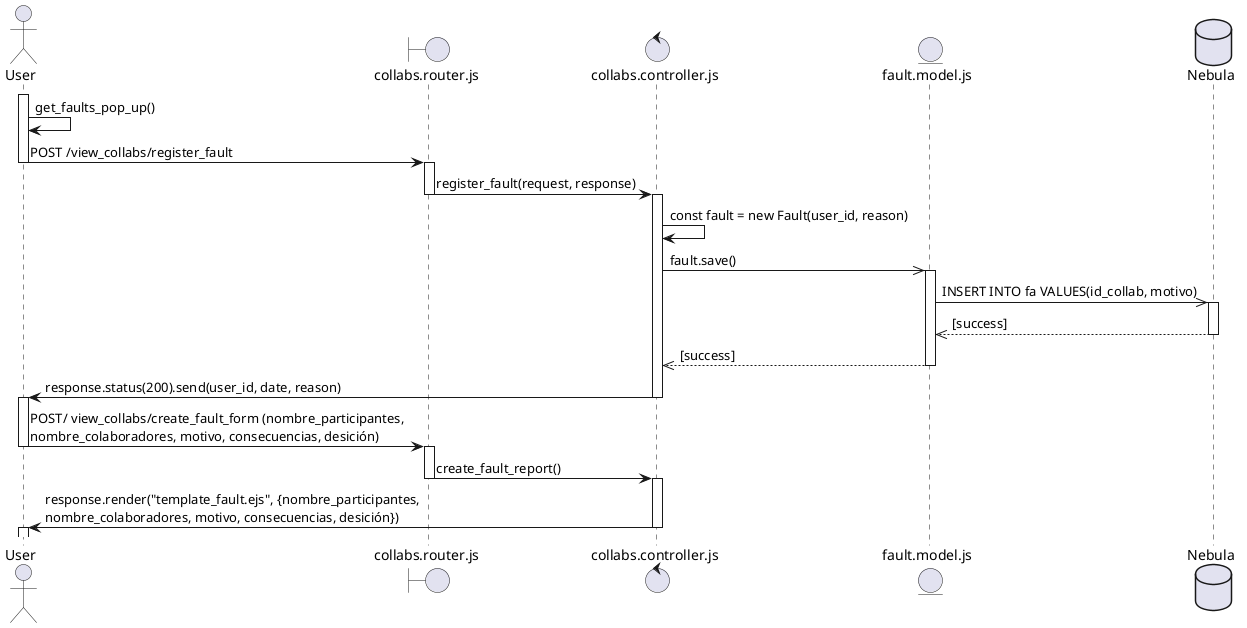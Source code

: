@startuml SuperAdmin Register Collab Fault
actor User as u
boundary collabs.router.js as cr
control collabs.controller.js as cc
entity fault.model.js as fm
database Nebula as db

activate u
u -> u : get_faults_pop_up()
u -> cr : POST /view_collabs/register_fault
deactivate u
activate cr
cr -> cc : register_fault(request, response)
deactivate cr
activate cc
cc -> cc : const fault = new Fault(user_id, reason)
cc ->> fm : fault.save()
activate fm
fm ->> db : INSERT INTO fa VALUES(id_collab, motivo)
activate db
db -->> fm : [success]
deactivate db
fm -->> cc : [success]
deactivate fm
cc -> u : response.status(200).send(user_id, date, reason)
deactivate cc
activate u
u -> cr : POST/ view_collabs/create_fault_form (nombre_participantes, \nnombre_colaboradores, motivo, consecuencias, desición)
deactivate u
activate cr
cr -> cc : create_fault_report()
deactivate cr
activate cc
cc -> u : response.render("template_fault.ejs", {nombre_participantes, \nnombre_colaboradores, motivo, consecuencias, desición})
deactivate cc
activate u




@enduml